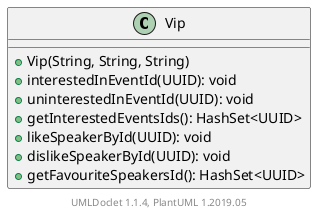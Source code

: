 @startuml

    class Vip [[Vip.html]] {
        +Vip(String, String, String)
        +interestedInEventId(UUID): void
        +uninterestedInEventId(UUID): void
        +getInterestedEventsIds(): HashSet<UUID>
        +likeSpeakerById(UUID): void
        +dislikeSpeakerById(UUID): void
        +getFavouriteSpeakersId(): HashSet<UUID>
    }


    center footer UMLDoclet 1.1.4, PlantUML 1.2019.05
@enduml
